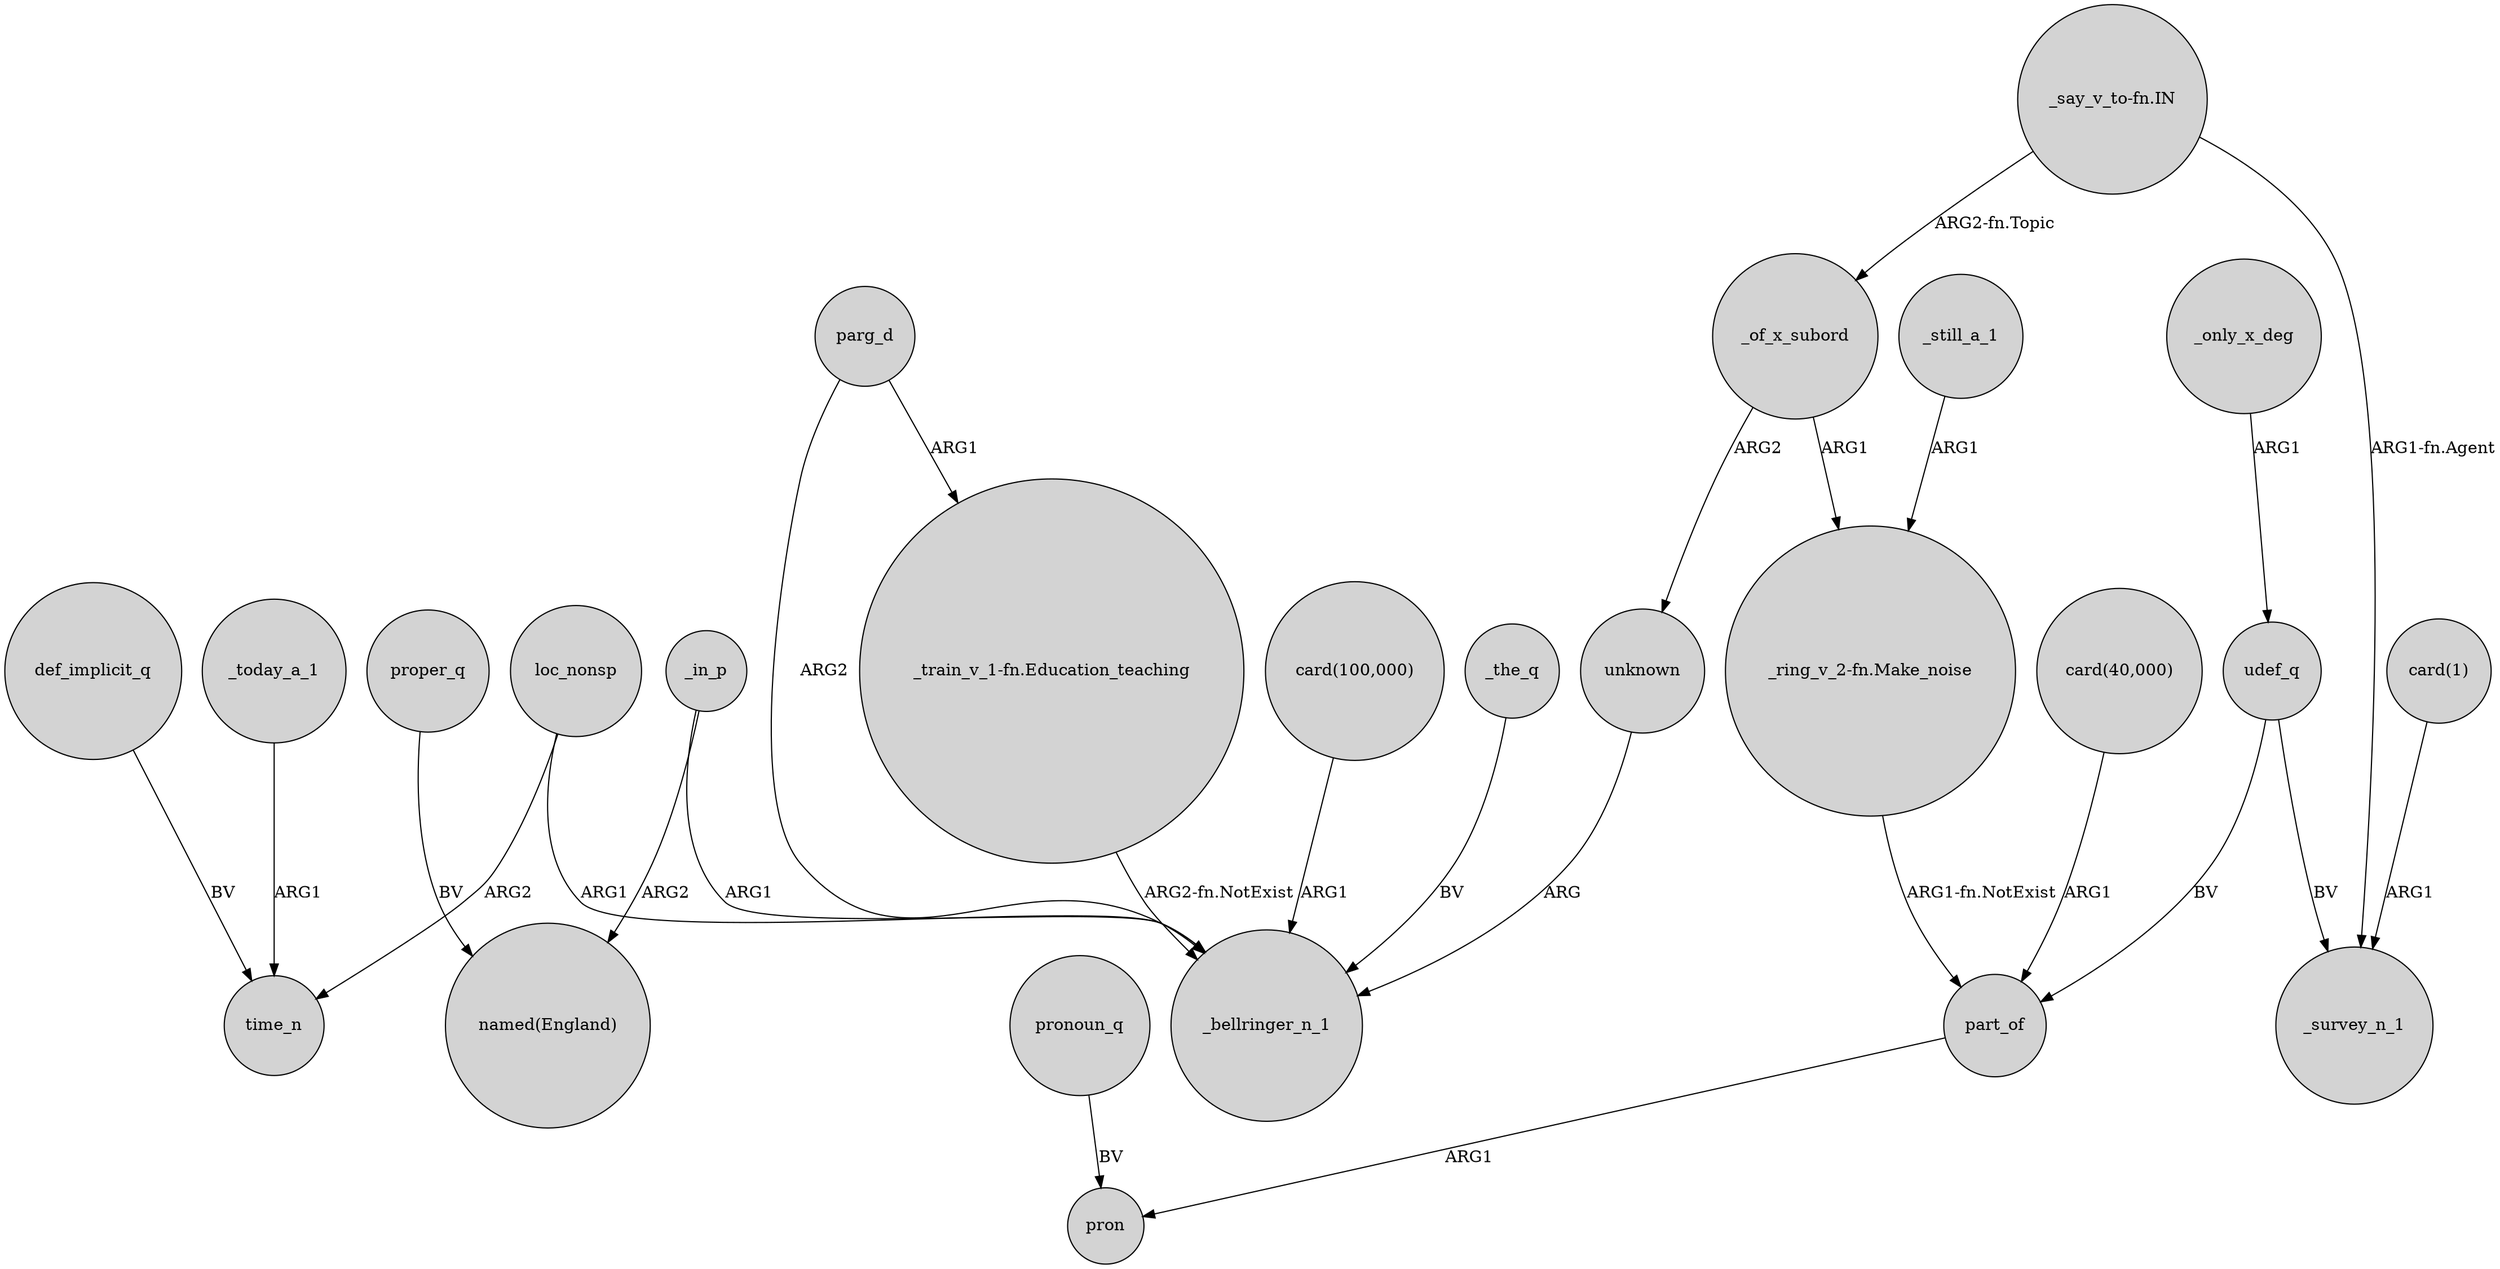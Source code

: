 digraph {
	node [shape=circle style=filled]
	_only_x_deg -> udef_q [label=ARG1]
	part_of -> pron [label=ARG1]
	_still_a_1 -> "_ring_v_2-fn.Make_noise" [label=ARG1]
	unknown -> _bellringer_n_1 [label=ARG]
	loc_nonsp -> _bellringer_n_1 [label=ARG1]
	_today_a_1 -> time_n [label=ARG1]
	udef_q -> part_of [label=BV]
	_in_p -> "named(England)" [label=ARG2]
	"_say_v_to-fn.IN" -> _survey_n_1 [label="ARG1-fn.Agent"]
	udef_q -> _survey_n_1 [label=BV]
	proper_q -> "named(England)" [label=BV]
	_of_x_subord -> "_ring_v_2-fn.Make_noise" [label=ARG1]
	parg_d -> _bellringer_n_1 [label=ARG2]
	"_train_v_1-fn.Education_teaching" -> _bellringer_n_1 [label="ARG2-fn.NotExist"]
	loc_nonsp -> time_n [label=ARG2]
	_in_p -> _bellringer_n_1 [label=ARG1]
	"card(40,000)" -> part_of [label=ARG1]
	pronoun_q -> pron [label=BV]
	"_say_v_to-fn.IN" -> _of_x_subord [label="ARG2-fn.Topic"]
	parg_d -> "_train_v_1-fn.Education_teaching" [label=ARG1]
	"card(100,000)" -> _bellringer_n_1 [label=ARG1]
	"_ring_v_2-fn.Make_noise" -> part_of [label="ARG1-fn.NotExist"]
	_the_q -> _bellringer_n_1 [label=BV]
	_of_x_subord -> unknown [label=ARG2]
	def_implicit_q -> time_n [label=BV]
	"card(1)" -> _survey_n_1 [label=ARG1]
}
